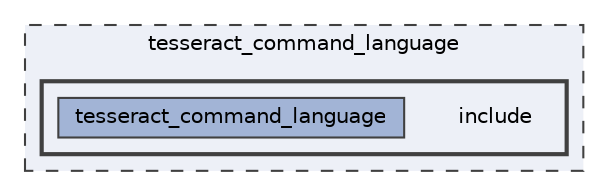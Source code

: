 digraph "tesseract_command_language/include"
{
 // LATEX_PDF_SIZE
  bgcolor="transparent";
  edge [fontname=Helvetica,fontsize=10,labelfontname=Helvetica,labelfontsize=10];
  node [fontname=Helvetica,fontsize=10,shape=box,height=0.2,width=0.4];
  compound=true
  subgraph clusterdir_fa47c2fa9b13a12fc195f1b83854b816 {
    graph [ bgcolor="#edf0f7", pencolor="grey25", label="tesseract_command_language", fontname=Helvetica,fontsize=10 style="filled,dashed", URL="dir_fa47c2fa9b13a12fc195f1b83854b816.html",tooltip=""]
  subgraph clusterdir_2b031ec1caa2ca366acbfc90a3bdbe33 {
    graph [ bgcolor="#edf0f7", pencolor="grey25", label="", fontname=Helvetica,fontsize=10 style="filled,bold", URL="dir_2b031ec1caa2ca366acbfc90a3bdbe33.html",tooltip=""]
    dir_2b031ec1caa2ca366acbfc90a3bdbe33 [shape=plaintext, label="include"];
  dir_01b616d47187535601161b70f3827efe [label="tesseract_command_language", fillcolor="#a2b4d6", color="grey25", style="filled", URL="dir_01b616d47187535601161b70f3827efe.html",tooltip=""];
  }
  }
}
